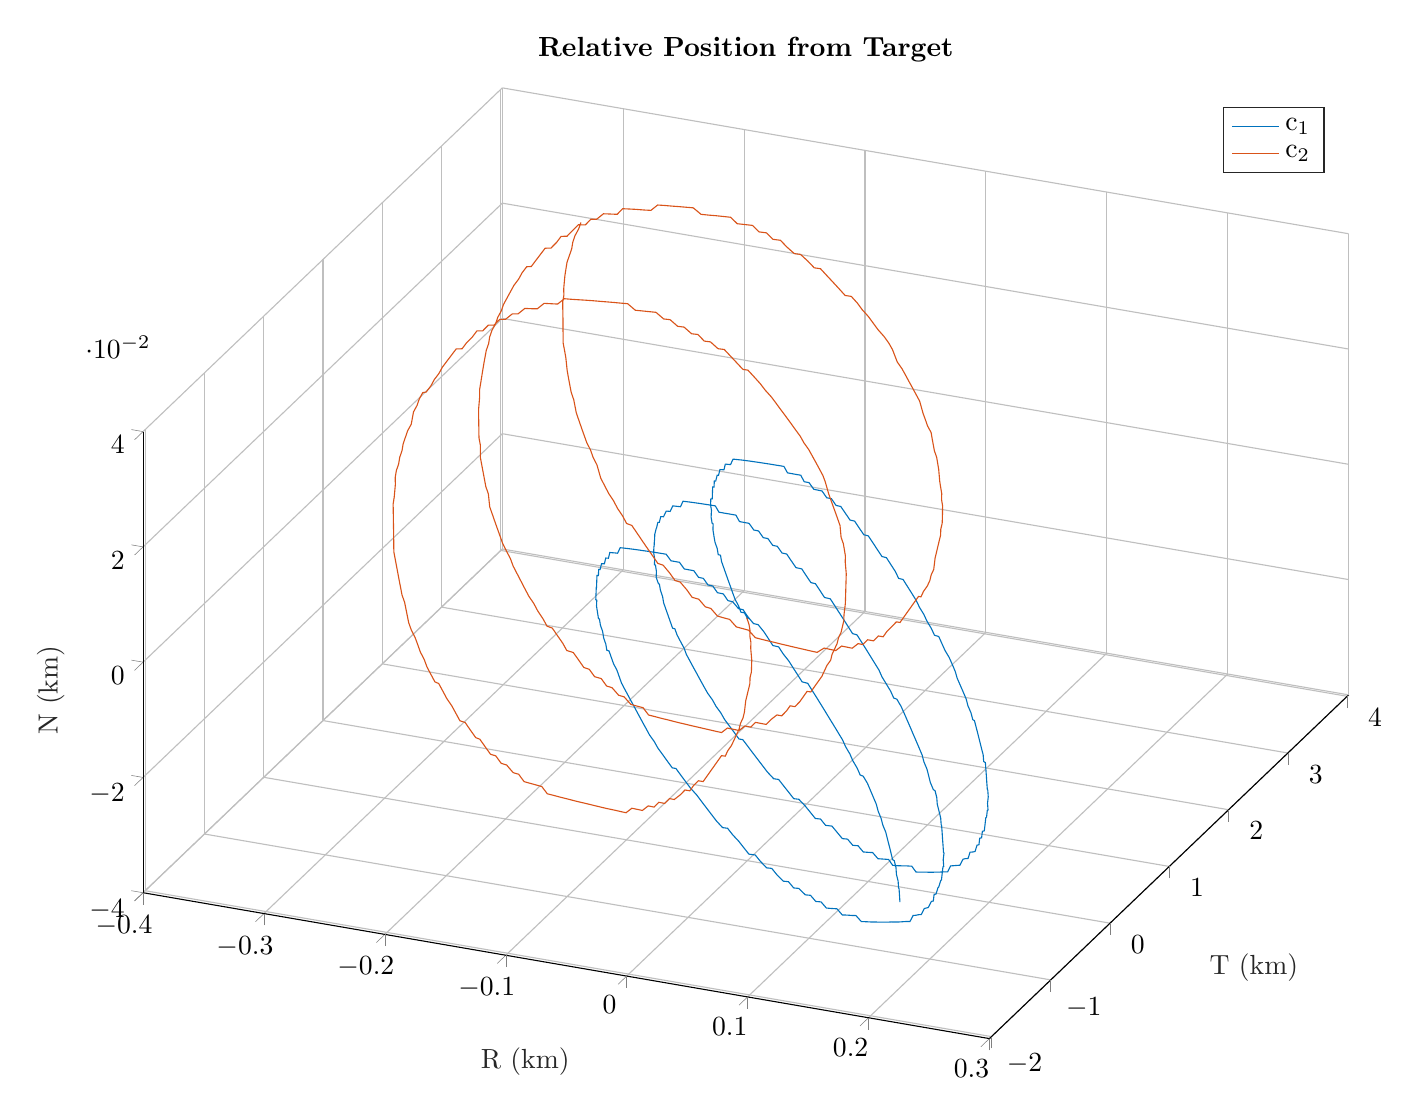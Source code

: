 % This file was created by matlab2tikz.
%
%The latest updates can be retrieved from
%  http://www.mathworks.com/matlabcentral/fileexchange/22022-matlab2tikz-matlab2tikz
%where you can also make suggestions and rate matlab2tikz.
%
\definecolor{mycolor1}{rgb}{0.0,0.447,0.741}%
\definecolor{mycolor2}{rgb}{0.85,0.325,0.098}%
%
\begin{tikzpicture}

\begin{axis}[%
width=6.028in,
height=4.754in,
at={(1.011in,0.642in)},
scale only axis,
xmin=-0.4,
xmax=0.3,
tick align=outside,
xlabel style={font=\color{white!15!black}},
xlabel={R (km)},
ymin=-2.035,
ymax=4.025,
ylabel style={font=\color{white!15!black}},
ylabel={T (km)},
zmin=-0.04,
zmax=0.04,
zlabel style={font=\color{white!15!black}},
zlabel={N (km)},
view={23}{39},
axis background/.style={fill=white},
title style={font=\bfseries},
title={Relative Position from Target},
axis x line*=bottom,
axis y line*=left,
axis z line*=left,
xmajorgrids,
ymajorgrids,
zmajorgrids,
legend style={legend cell align=left, align=left, draw=white!15!black}
]
\addplot3 [color=mycolor1]
 table[row sep=crcr] {%
0.001	-0.01	0.002\\
-0.002	-0.008	0.003\\
-0.005	-0.007	0.003\\
-0.007	-0.005	0.004\\
-0.01	-0.003	0.005\\
-0.012	-0.001	0.006\\
-0.014	0.002	0.007\\
-0.016	0.004	0.008\\
-0.018	0.007	0.009\\
-0.02	0.01	0.01\\
-0.022	0.013	0.011\\
-0.023	0.016	0.012\\
-0.025	0.019	0.012\\
-0.026	0.022	0.013\\
-0.028	0.025	0.014\\
-0.029	0.028	0.015\\
-0.03	0.032	0.016\\
-0.03	0.035	0.017\\
-0.031	0.039	0.017\\
-0.032	0.042	0.018\\
-0.032	0.046	0.019\\
-0.032	0.05	0.019\\
-0.033	0.053	0.02\\
-0.033	0.057	0.021\\
-0.032	0.061	0.021\\
-0.032	0.064	0.022\\
-0.032	0.068	0.023\\
-0.031	0.071	0.023\\
-0.031	0.075	0.024\\
-0.03	0.078	0.024\\
-0.029	0.082	0.025\\
-0.028	0.085	0.025\\
-0.027	0.089	0.026\\
-0.026	0.092	0.026\\
-0.024	0.095	0.026\\
-0.023	0.098	0.027\\
-0.021	0.101	0.027\\
-0.019	0.104	0.027\\
-0.017	0.106	0.028\\
-0.015	0.109	0.028\\
-0.013	0.111	0.028\\
-0.011	0.114	0.028\\
-0.009	0.116	0.028\\
-0.006	0.118	0.028\\
-0.004	0.12	0.028\\
-0.001	0.121	0.028\\
0.002	0.123	0.028\\
0.005	0.124	0.028\\
0.008	0.125	0.028\\
0.011	0.126	0.028\\
0.014	0.127	0.028\\
0.017	0.127	0.028\\
0.02	0.128	0.028\\
0.024	0.128	0.028\\
0.027	0.127	0.027\\
0.03	0.127	0.027\\
0.034	0.126	0.027\\
0.038	0.126	0.027\\
0.041	0.124	0.026\\
0.045	0.123	0.026\\
0.049	0.122	0.025\\
0.052	0.12	0.025\\
0.056	0.118	0.025\\
0.06	0.115	0.024\\
0.064	0.113	0.024\\
0.068	0.11	0.023\\
0.072	0.107	0.023\\
0.076	0.104	0.022\\
0.08	0.1	0.021\\
0.084	0.096	0.021\\
0.088	0.092	0.02\\
0.092	0.088	0.019\\
0.096	0.083	0.019\\
0.1	0.078	0.018\\
0.104	0.073	0.017\\
0.108	0.068	0.016\\
0.112	0.062	0.016\\
0.116	0.056	0.015\\
0.12	0.05	0.014\\
0.123	0.043	0.013\\
0.127	0.037	0.013\\
0.131	0.03	0.012\\
0.135	0.023	0.011\\
0.139	0.015	0.01\\
0.142	0.008	0.009\\
0.146	-0.0	0.008\\
0.149	-0.008	0.007\\
0.153	-0.017	0.006\\
0.156	-0.025	0.005\\
0.16	-0.034	0.005\\
0.163	-0.043	0.004\\
0.166	-0.052	0.003\\
0.17	-0.062	0.002\\
0.173	-0.071	0.001\\
0.176	-0.081	-5.39e-05\\
0.178	-0.091	-0.001\\
0.181	-0.101	-0.002\\
0.184	-0.111	-0.003\\
0.187	-0.122	-0.004\\
0.189	-0.133	-0.005\\
0.192	-0.143	-0.006\\
0.194	-0.154	-0.007\\
0.196	-0.166	-0.007\\
0.198	-0.177	-0.008\\
0.2	-0.188	-0.009\\
0.202	-0.2	-0.01\\
0.204	-0.212	-0.011\\
0.206	-0.223	-0.012\\
0.207	-0.235	-0.013\\
0.209	-0.247	-0.013\\
0.21	-0.259	-0.014\\
0.211	-0.271	-0.015\\
0.212	-0.284	-0.016\\
0.213	-0.296	-0.017\\
0.214	-0.308	-0.017\\
0.215	-0.321	-0.018\\
0.215	-0.333	-0.019\\
0.216	-0.345	-0.02\\
0.216	-0.358	-0.02\\
0.216	-0.37	-0.021\\
0.216	-0.383	-0.021\\
0.216	-0.395	-0.022\\
0.216	-0.408	-0.023\\
0.215	-0.42	-0.023\\
0.215	-0.433	-0.024\\
0.214	-0.445	-0.024\\
0.214	-0.457	-0.025\\
0.213	-0.47	-0.025\\
0.212	-0.482	-0.026\\
0.211	-0.494	-0.026\\
0.209	-0.506	-0.026\\
0.208	-0.518	-0.027\\
0.206	-0.53	-0.027\\
0.205	-0.542	-0.027\\
0.203	-0.554	-0.028\\
0.201	-0.565	-0.028\\
0.199	-0.577	-0.028\\
0.197	-0.588	-0.028\\
0.195	-0.599	-0.029\\
0.192	-0.611	-0.029\\
0.19	-0.621	-0.029\\
0.187	-0.632	-0.029\\
0.185	-0.643	-0.029\\
0.182	-0.653	-0.029\\
0.179	-0.663	-0.029\\
0.176	-0.673	-0.029\\
0.173	-0.683	-0.029\\
0.17	-0.693	-0.028\\
0.166	-0.702	-0.028\\
0.163	-0.712	-0.028\\
0.16	-0.721	-0.028\\
0.156	-0.729	-0.028\\
0.153	-0.738	-0.027\\
0.149	-0.746	-0.027\\
0.145	-0.754	-0.027\\
0.141	-0.762	-0.026\\
0.138	-0.77	-0.026\\
0.134	-0.777	-0.026\\
0.13	-0.784	-0.025\\
0.126	-0.791	-0.025\\
0.122	-0.798	-0.024\\
0.118	-0.804	-0.024\\
0.114	-0.81	-0.023\\
0.11	-0.816	-0.022\\
0.105	-0.821	-0.022\\
0.101	-0.826	-0.021\\
0.097	-0.831	-0.021\\
0.093	-0.836	-0.02\\
0.089	-0.841	-0.019\\
0.084	-0.845	-0.018\\
0.08	-0.849	-0.018\\
0.076	-0.852	-0.017\\
0.072	-0.856	-0.016\\
0.068	-0.859	-0.015\\
0.064	-0.861	-0.015\\
0.059	-0.864	-0.014\\
0.055	-0.866	-0.013\\
0.051	-0.868	-0.012\\
0.047	-0.87	-0.011\\
0.043	-0.871	-0.01\\
0.039	-0.873	-0.009\\
0.036	-0.874	-0.009\\
0.032	-0.874	-0.008\\
0.028	-0.875	-0.007\\
0.024	-0.875	-0.006\\
0.021	-0.875	-0.005\\
0.017	-0.875	-0.004\\
0.014	-0.874	-0.003\\
0.01	-0.873	-0.002\\
0.007	-0.873	-0.001\\
0.004	-0.871	-2.76e-05\\
0.001	-0.87	0.001\\
-0.002	-0.869	0.002\\
-0.005	-0.867	0.003\\
-0.008	-0.865	0.004\\
-0.01	-0.863	0.005\\
-0.013	-0.861	0.006\\
-0.016	-0.858	0.007\\
-0.018	-0.856	0.008\\
-0.02	-0.853	0.008\\
-0.022	-0.85	0.009\\
-0.024	-0.847	0.01\\
-0.026	-0.844	0.011\\
-0.028	-0.841	0.012\\
-0.029	-0.838	0.013\\
-0.031	-0.834	0.014\\
-0.032	-0.831	0.015\\
-0.033	-0.827	0.015\\
-0.035	-0.824	0.016\\
-0.035	-0.82	0.017\\
-0.036	-0.816	0.018\\
-0.037	-0.812	0.018\\
-0.037	-0.809	0.019\\
-0.038	-0.805	0.02\\
-0.038	-0.801	0.021\\
-0.038	-0.797	0.021\\
-0.038	-0.793	0.022\\
-0.038	-0.79	0.022\\
-0.038	-0.786	0.023\\
-0.037	-0.782	0.024\\
-0.037	-0.778	0.024\\
-0.036	-0.775	0.025\\
-0.035	-0.771	0.025\\
-0.034	-0.767	0.026\\
-0.033	-0.764	0.026\\
-0.032	-0.761	0.026\\
-0.03	-0.757	0.027\\
-0.029	-0.754	0.027\\
-0.027	-0.751	0.027\\
-0.025	-0.748	0.028\\
-0.023	-0.745	0.028\\
-0.021	-0.743	0.028\\
-0.019	-0.74	0.028\\
-0.017	-0.738	0.029\\
-0.014	-0.735	0.029\\
-0.012	-0.733	0.029\\
-0.009	-0.731	0.029\\
-0.007	-0.73	0.029\\
-0.004	-0.728	0.029\\
-0.001	-0.727	0.029\\
0.002	-0.726	0.029\\
0.005	-0.725	0.029\\
0.009	-0.724	0.029\\
0.012	-0.723	0.028\\
0.015	-0.723	0.028\\
0.019	-0.723	0.028\\
0.022	-0.723	0.028\\
0.026	-0.723	0.028\\
0.029	-0.724	0.027\\
0.033	-0.725	0.027\\
0.037	-0.726	0.027\\
0.041	-0.727	0.026\\
0.045	-0.729	0.026\\
0.049	-0.731	0.025\\
0.053	-0.733	0.025\\
0.057	-0.735	0.024\\
0.061	-0.738	0.024\\
0.065	-0.74	0.023\\
0.069	-0.743	0.023\\
0.073	-0.747	0.022\\
0.077	-0.75	0.021\\
0.082	-0.754	0.021\\
0.086	-0.759	0.02\\
0.09	-0.763	0.019\\
0.094	-0.768	0.019\\
0.098	-0.773	0.018\\
0.102	-0.778	0.017\\
0.107	-0.783	0.017\\
0.111	-0.789	0.016\\
0.115	-0.795	0.015\\
0.119	-0.801	0.014\\
0.123	-0.808	0.013\\
0.127	-0.815	0.012\\
0.131	-0.822	0.012\\
0.135	-0.829	0.011\\
0.139	-0.836	0.01\\
0.143	-0.844	0.009\\
0.147	-0.852	0.008\\
0.151	-0.86	0.007\\
0.154	-0.869	0.006\\
0.158	-0.878	0.005\\
0.162	-0.887	0.004\\
0.165	-0.896	0.003\\
0.168	-0.905	0.003\\
0.172	-0.915	0.002\\
0.175	-0.924	0.001\\
0.178	-0.934	-0.0\\
0.181	-0.944	-0.001\\
0.184	-0.955	-0.002\\
0.187	-0.965	-0.003\\
0.19	-0.976	-0.004\\
0.193	-0.987	-0.005\\
0.195	-0.998	-0.006\\
0.198	-1.009	-0.007\\
0.2	-1.02	-0.008\\
0.202	-1.032	-0.009\\
0.205	-1.043	-0.01\\
0.207	-1.055	-0.01\\
0.209	-1.067	-0.011\\
0.21	-1.079	-0.012\\
0.212	-1.091	-0.013\\
0.214	-1.103	-0.014\\
0.215	-1.115	-0.015\\
0.216	-1.128	-0.015\\
0.217	-1.14	-0.016\\
0.218	-1.153	-0.017\\
0.219	-1.165	-0.018\\
0.22	-1.178	-0.019\\
0.221	-1.19	-0.019\\
0.221	-1.203	-0.02\\
0.222	-1.215	-0.021\\
0.222	-1.228	-0.021\\
0.222	-1.241	-0.022\\
0.222	-1.253	-0.023\\
0.222	-1.266	-0.023\\
0.221	-1.279	-0.024\\
0.221	-1.291	-0.024\\
0.22	-1.304	-0.025\\
0.219	-1.316	-0.025\\
0.219	-1.329	-0.026\\
0.218	-1.341	-0.026\\
0.216	-1.354	-0.027\\
0.215	-1.366	-0.027\\
0.214	-1.378	-0.027\\
0.212	-1.39	-0.028\\
0.21	-1.402	-0.028\\
0.209	-1.414	-0.028\\
0.207	-1.426	-0.028\\
0.205	-1.437	-0.029\\
0.202	-1.449	-0.029\\
0.2	-1.46	-0.029\\
0.198	-1.471	-0.029\\
0.195	-1.483	-0.029\\
0.192	-1.493	-0.029\\
0.19	-1.504	-0.029\\
0.187	-1.515	-0.029\\
0.184	-1.525	-0.029\\
0.181	-1.535	-0.029\\
0.178	-1.545	-0.029\\
0.174	-1.555	-0.029\\
0.171	-1.564	-0.029\\
0.167	-1.574	-0.028\\
0.164	-1.583	-0.028\\
0.16	-1.591	-0.028\\
0.157	-1.6	-0.028\\
0.153	-1.608	-0.027\\
0.149	-1.617	-0.027\\
0.145	-1.624	-0.027\\
0.141	-1.632	-0.026\\
0.137	-1.639	-0.026\\
0.133	-1.647	-0.025\\
0.129	-1.653	-0.025\\
0.124	-1.66	-0.024\\
0.12	-1.666	-0.024\\
0.116	-1.672	-0.023\\
0.112	-1.678	-0.023\\
0.107	-1.684	-0.022\\
0.103	-1.689	-0.021\\
0.099	-1.694	-0.021\\
0.094	-1.698	-0.02\\
0.09	-1.703	-0.019\\
0.085	-1.707	-0.019\\
0.081	-1.711	-0.018\\
0.077	-1.714	-0.017\\
0.072	-1.717	-0.016\\
0.068	-1.72	-0.015\\
0.064	-1.723	-0.015\\
0.059	-1.725	-0.014\\
0.055	-1.727	-0.013\\
0.051	-1.729	-0.012\\
0.047	-1.731	-0.011\\
0.043	-1.732	-0.01\\
0.038	-1.733	-0.009\\
0.034	-1.734	-0.008\\
0.03	-1.735	-0.007\\
0.026	-1.735	-0.006\\
0.023	-1.735	-0.006\\
0.019	-1.735	-0.005\\
0.015	-1.734	-0.004\\
0.011	-1.734	-0.003\\
0.008	-1.733	-0.002\\
0.004	-1.732	-0.001\\
0.001	-1.73	0.0\\
-0.002	-1.729	0.001\\
-0.005	-1.727	0.002\\
-0.008	-1.725	0.003\\
-0.011	-1.723	0.004\\
-0.014	-1.721	0.005\\
-0.017	-1.719	0.006\\
-0.02	-1.716	0.007\\
-0.022	-1.713	0.008\\
-0.024	-1.71	0.009\\
-0.027	-1.707	0.01\\
-0.029	-1.704	0.011\\
-0.031	-1.701	0.012\\
-0.033	-1.697	0.012\\
-0.034	-1.694	0.013\\
-0.036	-1.69	0.014\\
-0.037	-1.686	0.015\\
-0.039	-1.683	0.016\\
-0.04	-1.679	0.017\\
-0.041	-1.675	0.017\\
-0.042	-1.671	0.018\\
-0.043	-1.667	0.019\\
-0.043	-1.663	0.02\\
-0.044	-1.659	0.02\\
-0.044	-1.655	0.021\\
-0.044	-1.651	0.022\\
-0.044	-1.647	0.022\\
-0.044	-1.643	0.023\\
-0.044	-1.639	0.024\\
-0.043	-1.635	0.024\\
-0.043	-1.631	0.025\\
-0.042	-1.627	0.025\\
-0.041	-1.623	0.026\\
-0.04	-1.62	0.026\\
-0.039	-1.616	0.026\\
-0.038	-1.613	0.027\\
-0.036	-1.609	0.027\\
-0.035	-1.606	0.028\\
-0.033	-1.603	0.028\\
-0.031	-1.599	0.028\\
-0.029	-1.597	0.028\\
-0.027	-1.594	0.029\\
-0.025	-1.591	0.029\\
-0.023	-1.589	0.029\\
-0.02	-1.586	0.029\\
-0.018	-1.584	0.029\\
-0.015	-1.582	0.029\\
-0.012	-1.58	0.029\\
-0.009	-1.579	0.029\\
-0.006	-1.577	0.029\\
-0.003	-1.576	0.029\\
4.23e-05	-1.575	0.029\\
0.003	-1.574	0.029\\
0.007	-1.573	0.029\\
0.01	-1.573	0.029\\
0.014	-1.573	0.028\\
0.018	-1.573	0.028\\
0.021	-1.573	0.028\\
0.025	-1.574	0.027\\
0.029	-1.575	0.027\\
0.033	-1.576	0.027\\
0.037	-1.577	0.026\\
0.041	-1.579	0.026\\
0.045	-1.581	0.025\\
0.049	-1.583	0.025\\
0.053	-1.585	0.024\\
0.058	-1.588	0.024\\
0.062	-1.591	0.023\\
0.066	-1.594	0.023\\
0.071	-1.597	0.022\\
0.075	-1.601	0.022\\
0.079	-1.605	0.021\\
0.084	-1.609	0.02\\
0.088	-1.613	0.02\\
0.093	-1.618	0.019\\
0.097	-1.623	0.018\\
0.101	-1.629	0.017\\
0.106	-1.634	0.017\\
0.11	-1.64	0.016\\
0.115	-1.646	0.015\\
0.119	-1.653	0.014\\
0.123	-1.659	0.013\\
0.127	-1.666	0.012\\
0.132	-1.673	0.012\\
0.136	-1.681	0.011\\
0.14	-1.688	0.01\\
0.144	-1.696	0.009\\
0.148	-1.704	0.008\\
0.152	-1.713	0.007\\
0.156	-1.721	0.006\\
0.16	-1.73	0.005\\
0.164	-1.739	0.004\\
0.167	-1.748	0.003\\
0.171	-1.758	0.002\\
0.174	-1.768	0.001\\
0.178	-1.778	0.0\\
0.181	-1.788	-0.001\\
0.184	-1.798	-0.001\\
0.188	-1.808	-0.002\\
0.191	-1.819	-0.003\\
0.194	-1.83	-0.004\\
0.197	-1.841	-0.005\\
0.199	-1.852	-0.006\\
0.202	-1.864	-0.007\\
0.204	-1.875	-0.008\\
0.207	-1.887	-0.009\\
0.209	-1.899	-0.01\\
0.211	-1.91	-0.011\\
0.213	-1.922	-0.012\\
0.215	-1.935	-0.013\\
0.217	-1.947	-0.013\\
0.219	-1.959	-0.014\\
0.22	-1.972	-0.015\\
0.222	-1.984	-0.016\\
0.223	-1.997	-0.017\\
0.224	-2.009	-0.017\\
0.225	-2.022	-0.018\\
0.226	-2.035	-0.019\\
};
 \addlegendentry{$\text{c}_\text{1}$}

\addplot3 [color=mycolor2]
 table[row sep=crcr] {%
-0.001	0.01	0.002\\
0.001	0.007	0.001\\
0.002	0.004	0.0\\
0.002	0.002	-0.001\\
0.003	-0.001	-0.002\\
0.003	-0.004	-0.003\\
0.004	-0.007	-0.005\\
0.004	-0.01	-0.006\\
0.004	-0.013	-0.007\\
0.003	-0.016	-0.008\\
0.003	-0.018	-0.009\\
0.002	-0.021	-0.01\\
0.001	-0.024	-0.011\\
0.0	-0.027	-0.012\\
-0.001	-0.029	-0.014\\
-0.002	-0.032	-0.015\\
-0.004	-0.034	-0.016\\
-0.005	-0.037	-0.017\\
-0.007	-0.039	-0.018\\
-0.009	-0.041	-0.019\\
-0.011	-0.043	-0.02\\
-0.014	-0.045	-0.021\\
-0.016	-0.046	-0.022\\
-0.019	-0.048	-0.022\\
-0.022	-0.049	-0.023\\
-0.025	-0.05	-0.024\\
-0.028	-0.051	-0.025\\
-0.031	-0.052	-0.026\\
-0.034	-0.052	-0.027\\
-0.038	-0.052	-0.027\\
-0.042	-0.052	-0.028\\
-0.045	-0.052	-0.029\\
-0.049	-0.052	-0.029\\
-0.053	-0.051	-0.03\\
-0.058	-0.05	-0.031\\
-0.062	-0.048	-0.031\\
-0.066	-0.047	-0.032\\
-0.071	-0.045	-0.032\\
-0.075	-0.043	-0.033\\
-0.08	-0.04	-0.033\\
-0.085	-0.037	-0.034\\
-0.089	-0.034	-0.034\\
-0.094	-0.031	-0.034\\
-0.099	-0.027	-0.035\\
-0.104	-0.023	-0.035\\
-0.109	-0.018	-0.035\\
-0.115	-0.014	-0.035\\
-0.12	-0.009	-0.035\\
-0.125	-0.003	-0.035\\
-0.13	0.003	-0.035\\
-0.135	0.009	-0.035\\
-0.141	0.015	-0.035\\
-0.146	0.022	-0.035\\
-0.151	0.029	-0.035\\
-0.157	0.037	-0.035\\
-0.162	0.045	-0.035\\
-0.168	0.053	-0.035\\
-0.173	0.061	-0.034\\
-0.178	0.07	-0.034\\
-0.184	0.08	-0.034\\
-0.189	0.089	-0.034\\
-0.194	0.099	-0.033\\
-0.199	0.109	-0.033\\
-0.205	0.12	-0.032\\
-0.21	0.131	-0.032\\
-0.215	0.142	-0.031\\
-0.22	0.154	-0.031\\
-0.225	0.166	-0.03\\
-0.23	0.178	-0.029\\
-0.234	0.191	-0.029\\
-0.239	0.203	-0.028\\
-0.244	0.217	-0.027\\
-0.249	0.23	-0.027\\
-0.253	0.244	-0.026\\
-0.257	0.258	-0.025\\
-0.262	0.272	-0.024\\
-0.266	0.287	-0.023\\
-0.27	0.301	-0.022\\
-0.274	0.317	-0.022\\
-0.278	0.332	-0.021\\
-0.282	0.347	-0.02\\
-0.285	0.363	-0.019\\
-0.289	0.379	-0.018\\
-0.292	0.396	-0.017\\
-0.295	0.412	-0.016\\
-0.299	0.429	-0.015\\
-0.302	0.446	-0.014\\
-0.304	0.463	-0.013\\
-0.307	0.48	-0.011\\
-0.31	0.497	-0.01\\
-0.312	0.515	-0.009\\
-0.314	0.532	-0.008\\
-0.316	0.55	-0.007\\
-0.318	0.568	-0.006\\
-0.32	0.586	-0.005\\
-0.322	0.604	-0.004\\
-0.323	0.622	-0.002\\
-0.324	0.641	-0.001\\
-0.325	0.659	-0.0\\
-0.326	0.678	0.001\\
-0.327	0.696	0.002\\
-0.328	0.715	0.003\\
-0.328	0.733	0.004\\
-0.328	0.752	0.006\\
-0.329	0.77	0.007\\
-0.329	0.789	0.008\\
-0.328	0.807	0.009\\
-0.328	0.826	0.01\\
-0.327	0.844	0.011\\
-0.327	0.863	0.012\\
-0.326	0.881	0.013\\
-0.325	0.899	0.014\\
-0.323	0.918	0.015\\
-0.322	0.936	0.017\\
-0.32	0.954	0.018\\
-0.319	0.972	0.019\\
-0.317	0.99	0.02\\
-0.315	1.007	0.02\\
-0.312	1.025	0.021\\
-0.31	1.042	0.022\\
-0.307	1.059	0.023\\
-0.305	1.076	0.024\\
-0.302	1.093	0.025\\
-0.299	1.11	0.026\\
-0.296	1.126	0.027\\
-0.292	1.143	0.027\\
-0.289	1.159	0.028\\
-0.285	1.174	0.029\\
-0.282	1.19	0.03\\
-0.278	1.205	0.03\\
-0.274	1.22	0.031\\
-0.27	1.235	0.031\\
-0.266	1.25	0.032\\
-0.262	1.264	0.032\\
-0.257	1.278	0.033\\
-0.253	1.292	0.033\\
-0.248	1.305	0.034\\
-0.243	1.318	0.034\\
-0.239	1.331	0.034\\
-0.234	1.344	0.035\\
-0.229	1.356	0.035\\
-0.224	1.368	0.035\\
-0.219	1.379	0.036\\
-0.213	1.39	0.036\\
-0.208	1.401	0.036\\
-0.203	1.412	0.036\\
-0.198	1.422	0.036\\
-0.192	1.432	0.036\\
-0.187	1.441	0.036\\
-0.182	1.45	0.036\\
-0.176	1.459	0.036\\
-0.171	1.468	0.036\\
-0.165	1.476	0.035\\
-0.16	1.483	0.035\\
-0.154	1.491	0.035\\
-0.149	1.498	0.035\\
-0.143	1.505	0.034\\
-0.138	1.511	0.034\\
-0.132	1.517	0.033\\
-0.127	1.522	0.033\\
-0.121	1.528	0.032\\
-0.116	1.533	0.032\\
-0.111	1.537	0.031\\
-0.106	1.541	0.031\\
-0.1	1.545	0.03\\
-0.095	1.549	0.03\\
-0.09	1.552	0.029\\
-0.085	1.555	0.028\\
-0.08	1.558	0.027\\
-0.076	1.56	0.027\\
-0.071	1.562	0.026\\
-0.066	1.563	0.025\\
-0.062	1.565	0.024\\
-0.057	1.566	0.023\\
-0.053	1.567	0.022\\
-0.049	1.567	0.021\\
-0.045	1.568	0.02\\
-0.041	1.568	0.019\\
-0.037	1.567	0.018\\
-0.033	1.567	0.017\\
-0.03	1.566	0.016\\
-0.026	1.565	0.015\\
-0.023	1.564	0.014\\
-0.02	1.563	0.013\\
-0.017	1.561	0.012\\
-0.014	1.559	0.011\\
-0.012	1.558	0.01\\
-0.009	1.556	0.008\\
-0.007	1.553	0.007\\
-0.005	1.551	0.006\\
-0.003	1.549	0.005\\
-0.001	1.546	0.004\\
0.001	1.543	0.003\\
0.002	1.541	0.001\\
0.004	1.538	0.0\\
0.005	1.535	-0.001\\
0.006	1.532	-0.002\\
0.006	1.529	-0.003\\
0.007	1.526	-0.005\\
0.007	1.523	-0.006\\
0.007	1.52	-0.007\\
0.007	1.517	-0.008\\
0.007	1.514	-0.009\\
0.007	1.511	-0.01\\
0.006	1.508	-0.012\\
0.006	1.505	-0.013\\
0.005	1.502	-0.014\\
0.004	1.5	-0.015\\
0.002	1.497	-0.016\\
0.001	1.494	-0.017\\
-0.001	1.492	-0.018\\
-0.003	1.49	-0.019\\
-0.004	1.488	-0.02\\
-0.007	1.486	-0.021\\
-0.009	1.484	-0.022\\
-0.011	1.482	-0.023\\
-0.014	1.481	-0.024\\
-0.017	1.479	-0.025\\
-0.02	1.478	-0.026\\
-0.023	1.477	-0.026\\
-0.026	1.477	-0.027\\
-0.029	1.476	-0.028\\
-0.033	1.476	-0.029\\
-0.037	1.476	-0.029\\
-0.04	1.477	-0.03\\
-0.044	1.477	-0.031\\
-0.048	1.478	-0.031\\
-0.053	1.479	-0.032\\
-0.057	1.481	-0.033\\
-0.061	1.482	-0.033\\
-0.066	1.484	-0.033\\
-0.07	1.487	-0.034\\
-0.075	1.489	-0.034\\
-0.08	1.492	-0.035\\
-0.085	1.496	-0.035\\
-0.09	1.499	-0.035\\
-0.095	1.503	-0.036\\
-0.1	1.507	-0.036\\
-0.105	1.512	-0.036\\
-0.11	1.517	-0.036\\
-0.115	1.522	-0.036\\
-0.121	1.528	-0.036\\
-0.126	1.534	-0.036\\
-0.132	1.54	-0.036\\
-0.137	1.547	-0.036\\
-0.142	1.554	-0.036\\
-0.148	1.561	-0.036\\
-0.153	1.569	-0.036\\
-0.159	1.577	-0.036\\
-0.164	1.586	-0.035\\
-0.17	1.595	-0.035\\
-0.175	1.604	-0.035\\
-0.181	1.613	-0.034\\
-0.186	1.623	-0.034\\
-0.192	1.633	-0.033\\
-0.197	1.644	-0.033\\
-0.202	1.655	-0.032\\
-0.208	1.666	-0.032\\
-0.213	1.677	-0.031\\
-0.218	1.689	-0.031\\
-0.223	1.702	-0.03\\
-0.228	1.714	-0.029\\
-0.234	1.727	-0.029\\
-0.238	1.74	-0.028\\
-0.243	1.753	-0.027\\
-0.248	1.767	-0.026\\
-0.253	1.781	-0.026\\
-0.257	1.795	-0.025\\
-0.262	1.81	-0.024\\
-0.266	1.825	-0.023\\
-0.271	1.84	-0.022\\
-0.275	1.855	-0.021\\
-0.279	1.871	-0.02\\
-0.283	1.887	-0.019\\
-0.287	1.903	-0.018\\
-0.29	1.919	-0.017\\
-0.294	1.935	-0.016\\
-0.298	1.952	-0.015\\
-0.301	1.969	-0.014\\
-0.304	1.986	-0.013\\
-0.307	2.003	-0.012\\
-0.31	2.021	-0.011\\
-0.313	2.038	-0.01\\
-0.315	2.056	-0.008\\
-0.318	2.074	-0.007\\
-0.32	2.092	-0.006\\
-0.322	2.11	-0.005\\
-0.324	2.128	-0.004\\
-0.326	2.146	-0.003\\
-0.327	2.165	-0.001\\
-0.329	2.183	-0.0\\
-0.33	2.202	0.001\\
-0.331	2.22	0.002\\
-0.332	2.239	0.003\\
-0.333	2.258	0.004\\
-0.333	2.276	0.006\\
-0.334	2.295	0.007\\
-0.334	2.314	0.008\\
-0.334	2.332	0.009\\
-0.334	2.351	0.01\\
-0.334	2.37	0.011\\
-0.333	2.388	0.013\\
-0.332	2.407	0.014\\
-0.332	2.425	0.015\\
-0.331	2.443	0.016\\
-0.329	2.462	0.017\\
-0.328	2.48	0.018\\
-0.326	2.498	0.019\\
-0.325	2.516	0.02\\
-0.323	2.534	0.021\\
-0.321	2.551	0.022\\
-0.319	2.569	0.023\\
-0.316	2.586	0.024\\
-0.314	2.604	0.025\\
-0.311	2.621	0.026\\
-0.308	2.637	0.026\\
-0.305	2.654	0.027\\
-0.302	2.671	0.028\\
-0.299	2.687	0.029\\
-0.295	2.703	0.029\\
-0.291	2.718	0.03\\
-0.288	2.734	0.031\\
-0.284	2.749	0.031\\
-0.28	2.764	0.032\\
-0.276	2.779	0.033\\
-0.271	2.794	0.033\\
-0.267	2.808	0.034\\
-0.263	2.822	0.034\\
-0.258	2.835	0.035\\
-0.253	2.849	0.035\\
-0.248	2.862	0.035\\
-0.244	2.874	0.036\\
-0.239	2.887	0.036\\
-0.234	2.899	0.036\\
-0.228	2.91	0.036\\
-0.223	2.922	0.036\\
-0.218	2.933	0.037\\
-0.213	2.944	0.037\\
-0.207	2.954	0.037\\
-0.202	2.964	0.037\\
-0.196	2.974	0.037\\
-0.191	2.983	0.037\\
-0.185	2.992	0.036\\
-0.179	3.0	0.036\\
-0.174	3.009	0.036\\
-0.168	3.017	0.036\\
-0.162	3.024	0.036\\
-0.157	3.031	0.035\\
-0.151	3.038	0.035\\
-0.145	3.045	0.035\\
-0.14	3.051	0.034\\
-0.134	3.056	0.034\\
-0.129	3.062	0.033\\
-0.123	3.067	0.033\\
-0.118	3.071	0.032\\
-0.112	3.076	0.031\\
-0.107	3.08	0.031\\
-0.101	3.083	0.03\\
-0.096	3.087	0.029\\
-0.091	3.09	0.029\\
-0.086	3.092	0.028\\
-0.081	3.095	0.027\\
-0.076	3.097	0.026\\
-0.071	3.098	0.025\\
-0.066	3.1	0.025\\
-0.061	3.101	0.024\\
-0.057	3.101	0.023\\
-0.052	3.102	0.022\\
-0.048	3.102	0.021\\
-0.044	3.102	0.02\\
-0.039	3.102	0.019\\
-0.035	3.101	0.018\\
-0.032	3.101	0.017\\
-0.028	3.1	0.015\\
-0.024	3.098	0.014\\
-0.021	3.097	0.013\\
-0.018	3.095	0.012\\
-0.015	3.094	0.011\\
-0.012	3.092	0.01\\
-0.009	3.09	0.009\\
-0.006	3.087	0.007\\
-0.004	3.085	0.006\\
-0.002	3.082	0.005\\
0.001	3.08	0.004\\
0.002	3.077	0.003\\
0.004	3.074	0.001\\
0.006	3.071	0.0\\
0.007	3.068	-0.001\\
0.008	3.065	-0.002\\
0.009	3.062	-0.004\\
0.01	3.058	-0.005\\
0.011	3.055	-0.006\\
0.011	3.052	-0.007\\
0.012	3.049	-0.008\\
0.012	3.046	-0.01\\
0.012	3.042	-0.011\\
0.011	3.039	-0.012\\
0.011	3.036	-0.013\\
0.01	3.033	-0.014\\
0.009	3.03	-0.015\\
0.008	3.028	-0.016\\
0.007	3.025	-0.017\\
0.006	3.022	-0.019\\
0.004	3.02	-0.02\\
0.003	3.017	-0.021\\
0.001	3.015	-0.022\\
-0.002	3.013	-0.023\\
-0.004	3.011	-0.024\\
-0.006	3.01	-0.024\\
-0.009	3.008	-0.025\\
-0.012	3.007	-0.026\\
-0.015	3.006	-0.027\\
-0.018	3.005	-0.028\\
-0.021	3.004	-0.029\\
-0.024	3.004	-0.029\\
-0.028	3.004	-0.03\\
-0.032	3.004	-0.031\\
-0.035	3.005	-0.032\\
-0.039	3.005	-0.032\\
-0.043	3.006	-0.033\\
-0.048	3.007	-0.033\\
-0.052	3.009	-0.034\\
-0.056	3.011	-0.034\\
-0.061	3.013	-0.035\\
-0.066	3.016	-0.035\\
-0.07	3.018	-0.035\\
-0.075	3.021	-0.036\\
-0.08	3.025	-0.036\\
-0.085	3.029	-0.036\\
-0.091	3.033	-0.037\\
-0.096	3.037	-0.037\\
-0.101	3.042	-0.037\\
-0.106	3.047	-0.037\\
-0.112	3.053	-0.037\\
-0.117	3.059	-0.037\\
-0.123	3.065	-0.037\\
-0.128	3.072	-0.037\\
-0.134	3.078	-0.037\\
-0.14	3.086	-0.037\\
-0.145	3.093	-0.037\\
-0.151	3.101	-0.036\\
-0.156	3.11	-0.036\\
-0.162	3.119	-0.036\\
-0.168	3.128	-0.035\\
-0.174	3.137	-0.035\\
-0.179	3.147	-0.035\\
-0.185	3.157	-0.034\\
-0.19	3.167	-0.034\\
-0.196	3.178	-0.033\\
-0.202	3.189	-0.033\\
-0.207	3.201	-0.032\\
-0.213	3.213	-0.031\\
-0.218	3.225	-0.031\\
-0.223	3.237	-0.03\\
-0.229	3.25	-0.029\\
-0.234	3.263	-0.029\\
-0.239	3.277	-0.028\\
-0.244	3.29	-0.027\\
-0.249	3.304	-0.026\\
-0.254	3.319	-0.025\\
-0.259	3.333	-0.024\\
-0.264	3.348	-0.024\\
-0.268	3.363	-0.023\\
-0.273	3.378	-0.022\\
-0.277	3.394	-0.021\\
-0.282	3.41	-0.02\\
-0.286	3.426	-0.019\\
-0.29	3.442	-0.018\\
-0.294	3.459	-0.016\\
-0.298	3.476	-0.015\\
-0.301	3.493	-0.014\\
-0.305	3.51	-0.013\\
-0.308	3.527	-0.012\\
-0.311	3.544	-0.011\\
-0.314	3.562	-0.01\\
-0.317	3.58	-0.009\\
-0.32	3.598	-0.007\\
-0.323	3.616	-0.006\\
-0.325	3.634	-0.005\\
-0.327	3.652	-0.004\\
-0.329	3.671	-0.003\\
-0.331	3.689	-0.001\\
-0.333	3.708	-0.0\\
-0.335	3.726	0.001\\
-0.336	3.745	0.002\\
-0.337	3.764	0.003\\
-0.338	3.783	0.005\\
-0.339	3.801	0.006\\
-0.34	3.82	0.007\\
-0.34	3.839	0.008\\
-0.341	3.858	0.009\\
-0.341	3.877	0.011\\
-0.341	3.895	0.012\\
-0.341	3.914	0.013\\
-0.34	3.933	0.014\\
-0.339	3.951	0.015\\
-0.339	3.97	0.016\\
-0.338	3.988	0.017\\
-0.336	4.007	0.018\\
-0.335	4.025	0.019\\
};
 \addlegendentry{$\text{c}_\text{2}$}

\end{axis}
\end{tikzpicture}%